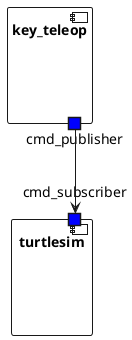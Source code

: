 @startuml

/'SUBSYSTEMS'/

  component turtlesim {

/' PORTS DEFINED AS AVAILABLE IN THE ROSSYSTEM FILE '/
    portin turtlesim.cmd_subscriber as "cmd_subscriber" #blue

/' PORTS FROM THE ORIGINAL NODE '/
  }

  component key_teleop {

/' PORTS DEFINED AS AVAILABLE IN THE ROSSYSTEM FILE '/
    portout key_teleop.cmd_publisher as "cmd_publisher" #blue

/' PORTS FROM THE ORIGINAL NODE '/
  }

  key_teleop.cmd_publisher --> turtlesim.cmd_subscriber

@enduml
